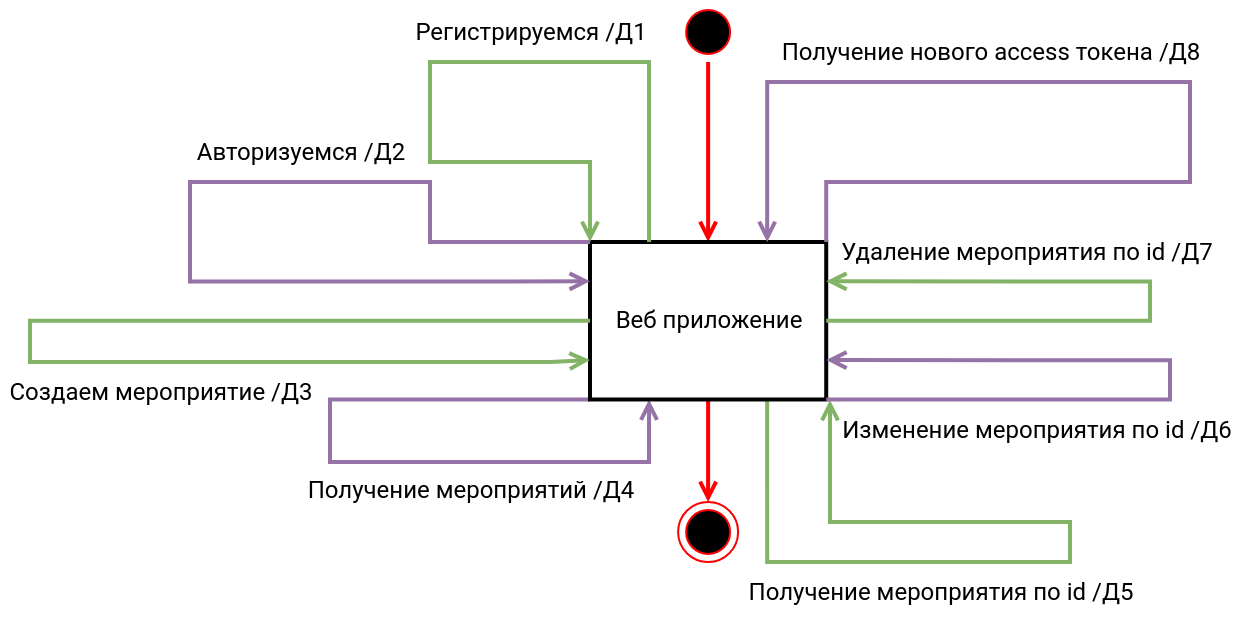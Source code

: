 <mxfile version="20.2.3" type="device"><diagram id="c2r9BJuHatsnrf8dj00t" name="Page-1"><mxGraphModel dx="1422" dy="865" grid="1" gridSize="10" guides="1" tooltips="1" connect="1" arrows="1" fold="1" page="1" pageScale="1" pageWidth="1169" pageHeight="827" math="0" shadow="0"><root><mxCell id="0"/><mxCell id="1" parent="0"/><mxCell id="0E2GxPd1sZoeYnq6ydBq-14" style="edgeStyle=orthogonalEdgeStyle;rounded=0;orthogonalLoop=1;jettySize=auto;html=1;exitX=0.5;exitY=1;exitDx=0;exitDy=0;entryX=0.5;entryY=0;entryDx=0;entryDy=0;endArrow=open;endFill=0;strokeColor=#FF0000;strokeWidth=2;fontFamily=Roboto;fontSource=https%3A%2F%2Ffonts.googleapis.com%2Fcss%3Ffamily%3DRoboto;" parent="1" source="0E2GxPd1sZoeYnq6ydBq-15" target="0E2GxPd1sZoeYnq6ydBq-18" edge="1"><mxGeometry relative="1" as="geometry"/></mxCell><mxCell id="0E2GxPd1sZoeYnq6ydBq-15" value="" style="ellipse;html=1;shape=startState;fillColor=#000000;strokeColor=#ff0000;fontFamily=Roboto;fontSource=https%3A%2F%2Ffonts.googleapis.com%2Fcss%3Ffamily%3DRoboto;" parent="1" vertex="1"><mxGeometry x="484.06" y="40" width="30" height="30" as="geometry"/></mxCell><mxCell id="0E2GxPd1sZoeYnq6ydBq-16" value="" style="ellipse;html=1;shape=endState;fillColor=#000000;strokeColor=#ff0000;fontFamily=Roboto;fontSource=https%3A%2F%2Ffonts.googleapis.com%2Fcss%3Ffamily%3DRoboto;" parent="1" vertex="1"><mxGeometry x="484.06" y="290" width="30" height="30" as="geometry"/></mxCell><mxCell id="0E2GxPd1sZoeYnq6ydBq-17" style="edgeStyle=orthogonalEdgeStyle;rounded=0;orthogonalLoop=1;jettySize=auto;html=1;exitX=0.5;exitY=1;exitDx=0;exitDy=0;entryX=0.5;entryY=0;entryDx=0;entryDy=0;strokeWidth=2;endArrow=open;endFill=0;strokeColor=#FF0000;fontFamily=Roboto;fontSource=https%3A%2F%2Ffonts.googleapis.com%2Fcss%3Ffamily%3DRoboto;" parent="1" source="0E2GxPd1sZoeYnq6ydBq-18" target="0E2GxPd1sZoeYnq6ydBq-16" edge="1"><mxGeometry relative="1" as="geometry"/></mxCell><mxCell id="0E2GxPd1sZoeYnq6ydBq-66" style="edgeStyle=orthogonalEdgeStyle;rounded=0;orthogonalLoop=1;jettySize=auto;html=1;exitX=0;exitY=1;exitDx=0;exitDy=0;endArrow=open;endFill=0;strokeColor=#9673a6;strokeWidth=2;entryX=0.25;entryY=1;entryDx=0;entryDy=0;fillColor=#e1d5e7;fontFamily=Roboto;fontSource=https%3A%2F%2Ffonts.googleapis.com%2Fcss%3Ffamily%3DRoboto;" parent="1" source="0E2GxPd1sZoeYnq6ydBq-18" target="0E2GxPd1sZoeYnq6ydBq-18" edge="1"><mxGeometry relative="1" as="geometry"><mxPoint x="480" y="239" as="targetPoint"/><Array as="points"><mxPoint x="310" y="239"/><mxPoint x="310" y="270"/><mxPoint x="470" y="270"/></Array></mxGeometry></mxCell><mxCell id="0E2GxPd1sZoeYnq6ydBq-67" style="edgeStyle=orthogonalEdgeStyle;rounded=0;orthogonalLoop=1;jettySize=auto;html=1;exitX=0.75;exitY=1;exitDx=0;exitDy=0;endArrow=open;endFill=0;strokeColor=#82b366;strokeWidth=2;fillColor=#d5e8d4;fontFamily=Roboto;fontSource=https%3A%2F%2Ffonts.googleapis.com%2Fcss%3Ffamily%3DRoboto;" parent="1" source="0E2GxPd1sZoeYnq6ydBq-18" edge="1"><mxGeometry relative="1" as="geometry"><mxPoint x="560" y="239" as="targetPoint"/><Array as="points"><mxPoint x="529" y="320"/><mxPoint x="680" y="320"/><mxPoint x="680" y="300"/><mxPoint x="560" y="300"/></Array></mxGeometry></mxCell><mxCell id="0E2GxPd1sZoeYnq6ydBq-18" value="Веб приложение" style="html=1;strokeWidth=2;fontFamily=Roboto;fontSource=https%3A%2F%2Ffonts.googleapis.com%2Fcss%3Ffamily%3DRoboto;" parent="1" vertex="1"><mxGeometry x="440" y="160" width="118.11" height="78.74" as="geometry"/></mxCell><mxCell id="0E2GxPd1sZoeYnq6ydBq-40" value="Регистрируемся /Д1" style="text;html=1;align=center;verticalAlign=middle;resizable=0;points=[];autosize=1;strokeColor=none;fillColor=none;fontFamily=Roboto;fontSource=https%3A%2F%2Ffonts.googleapis.com%2Fcss%3Ffamily%3DRoboto;" parent="1" vertex="1"><mxGeometry x="345" y="40" width="130" height="30" as="geometry"/></mxCell><mxCell id="0E2GxPd1sZoeYnq6ydBq-51" style="edgeStyle=orthogonalEdgeStyle;rounded=0;orthogonalLoop=1;jettySize=auto;html=1;exitX=0.25;exitY=0;exitDx=0;exitDy=0;entryX=0;entryY=0;entryDx=0;entryDy=0;endArrow=open;endFill=0;strokeColor=#82b366;strokeWidth=2;fillColor=#d5e8d4;fontFamily=Roboto;fontSource=https%3A%2F%2Ffonts.googleapis.com%2Fcss%3Ffamily%3DRoboto;" parent="1" source="0E2GxPd1sZoeYnq6ydBq-18" target="0E2GxPd1sZoeYnq6ydBq-18" edge="1"><mxGeometry relative="1" as="geometry"><Array as="points"><mxPoint x="470" y="70"/><mxPoint x="360" y="70"/><mxPoint x="360" y="120"/><mxPoint x="440" y="120"/></Array></mxGeometry></mxCell><mxCell id="0E2GxPd1sZoeYnq6ydBq-52" style="edgeStyle=orthogonalEdgeStyle;rounded=0;orthogonalLoop=1;jettySize=auto;html=1;exitX=0;exitY=0;exitDx=0;exitDy=0;entryX=0;entryY=0.25;entryDx=0;entryDy=0;endArrow=open;endFill=0;strokeColor=#9673a6;strokeWidth=2;fillColor=#e1d5e7;fontFamily=Roboto;fontSource=https%3A%2F%2Ffonts.googleapis.com%2Fcss%3Ffamily%3DRoboto;" parent="1" source="0E2GxPd1sZoeYnq6ydBq-18" target="0E2GxPd1sZoeYnq6ydBq-18" edge="1"><mxGeometry relative="1" as="geometry"><Array as="points"><mxPoint x="360" y="160"/><mxPoint x="360" y="130"/><mxPoint x="240" y="130"/><mxPoint x="240" y="180"/></Array></mxGeometry></mxCell><mxCell id="0E2GxPd1sZoeYnq6ydBq-53" value="Авторизуемся /Д2" style="text;html=1;align=center;verticalAlign=middle;resizable=0;points=[];autosize=1;strokeColor=none;fillColor=none;fontFamily=Roboto;fontSource=https%3A%2F%2Ffonts.googleapis.com%2Fcss%3Ffamily%3DRoboto;" parent="1" vertex="1"><mxGeometry x="235" y="100" width="120" height="30" as="geometry"/></mxCell><mxCell id="0E2GxPd1sZoeYnq6ydBq-54" style="edgeStyle=orthogonalEdgeStyle;rounded=0;orthogonalLoop=1;jettySize=auto;html=1;exitX=0;exitY=0.5;exitDx=0;exitDy=0;entryX=0;entryY=0.75;entryDx=0;entryDy=0;endArrow=open;endFill=0;strokeColor=#82b366;strokeWidth=2;fillColor=#d5e8d4;fontFamily=Roboto;fontSource=https%3A%2F%2Ffonts.googleapis.com%2Fcss%3Ffamily%3DRoboto;" parent="1" source="0E2GxPd1sZoeYnq6ydBq-18" target="0E2GxPd1sZoeYnq6ydBq-18" edge="1"><mxGeometry relative="1" as="geometry"><Array as="points"><mxPoint x="160" y="199"/><mxPoint x="160" y="220"/><mxPoint x="420" y="220"/></Array></mxGeometry></mxCell><mxCell id="0E2GxPd1sZoeYnq6ydBq-56" value="Создаем мероприятие /Д3" style="text;html=1;align=center;verticalAlign=middle;resizable=0;points=[];autosize=1;strokeColor=none;fillColor=none;fontFamily=Roboto;fontSource=https%3A%2F%2Ffonts.googleapis.com%2Fcss%3Ffamily%3DRoboto;" parent="1" vertex="1"><mxGeometry x="145" y="220" width="160" height="30" as="geometry"/></mxCell><mxCell id="0E2GxPd1sZoeYnq6ydBq-61" value="Получение мероприятий /Д4" style="text;html=1;align=center;verticalAlign=middle;resizable=0;points=[];autosize=1;strokeColor=none;fillColor=none;fontFamily=Roboto;fontSource=https%3A%2F%2Ffonts.googleapis.com%2Fcss%3Ffamily%3DRoboto;" parent="1" vertex="1"><mxGeometry x="295" y="268.74" width="170" height="30" as="geometry"/></mxCell><mxCell id="0E2GxPd1sZoeYnq6ydBq-63" value="Получение мероприятия по id /Д5" style="text;html=1;align=center;verticalAlign=middle;resizable=0;points=[];autosize=1;strokeColor=none;fillColor=none;fontFamily=Roboto;fontSource=https%3A%2F%2Ffonts.googleapis.com%2Fcss%3Ffamily%3DRoboto;" parent="1" vertex="1"><mxGeometry x="515" y="320" width="200" height="30" as="geometry"/></mxCell><mxCell id="0E2GxPd1sZoeYnq6ydBq-65" value="Изменение мероприятия по id /Д6" style="text;html=1;align=center;verticalAlign=middle;resizable=0;points=[];autosize=1;strokeColor=none;fillColor=none;fontFamily=Roboto;fontSource=https%3A%2F%2Ffonts.googleapis.com%2Fcss%3Ffamily%3DRoboto;" parent="1" vertex="1"><mxGeometry x="563.11" y="238.74" width="200" height="30" as="geometry"/></mxCell><mxCell id="0E2GxPd1sZoeYnq6ydBq-68" style="edgeStyle=orthogonalEdgeStyle;rounded=0;orthogonalLoop=1;jettySize=auto;html=1;exitX=1;exitY=1;exitDx=0;exitDy=0;entryX=1;entryY=0.75;entryDx=0;entryDy=0;endArrow=open;endFill=0;strokeColor=#9673a6;strokeWidth=2;fillColor=#e1d5e7;fontFamily=Roboto;fontSource=https%3A%2F%2Ffonts.googleapis.com%2Fcss%3Ffamily%3DRoboto;" parent="1" source="0E2GxPd1sZoeYnq6ydBq-18" target="0E2GxPd1sZoeYnq6ydBq-18" edge="1"><mxGeometry relative="1" as="geometry"><Array as="points"><mxPoint x="730" y="239"/><mxPoint x="730" y="219"/></Array></mxGeometry></mxCell><mxCell id="0E2GxPd1sZoeYnq6ydBq-69" style="edgeStyle=orthogonalEdgeStyle;rounded=0;orthogonalLoop=1;jettySize=auto;html=1;exitX=1;exitY=0.5;exitDx=0;exitDy=0;entryX=1;entryY=0.25;entryDx=0;entryDy=0;endArrow=open;endFill=0;strokeColor=#82b366;strokeWidth=2;fillColor=#d5e8d4;fontFamily=Roboto;fontSource=https%3A%2F%2Ffonts.googleapis.com%2Fcss%3Ffamily%3DRoboto;" parent="1" source="0E2GxPd1sZoeYnq6ydBq-18" target="0E2GxPd1sZoeYnq6ydBq-18" edge="1"><mxGeometry relative="1" as="geometry"><Array as="points"><mxPoint x="720" y="199"/><mxPoint x="720" y="180"/></Array></mxGeometry></mxCell><mxCell id="0E2GxPd1sZoeYnq6ydBq-70" value="Удаление мероприятия по id /Д7" style="text;html=1;align=center;verticalAlign=middle;resizable=0;points=[];autosize=1;strokeColor=none;fillColor=none;fontFamily=Roboto;fontSource=https%3A%2F%2Ffonts.googleapis.com%2Fcss%3Ffamily%3DRoboto;" parent="1" vertex="1"><mxGeometry x="563.11" y="150" width="190" height="30" as="geometry"/></mxCell><mxCell id="0E2GxPd1sZoeYnq6ydBq-71" style="edgeStyle=orthogonalEdgeStyle;rounded=0;orthogonalLoop=1;jettySize=auto;html=1;exitX=1;exitY=0;exitDx=0;exitDy=0;entryX=0.75;entryY=0;entryDx=0;entryDy=0;endArrow=open;endFill=0;strokeColor=#9673a6;strokeWidth=2;fillColor=#e1d5e7;fontFamily=Roboto;fontSource=https%3A%2F%2Ffonts.googleapis.com%2Fcss%3Ffamily%3DRoboto;" parent="1" source="0E2GxPd1sZoeYnq6ydBq-18" target="0E2GxPd1sZoeYnq6ydBq-18" edge="1"><mxGeometry relative="1" as="geometry"><Array as="points"><mxPoint x="558" y="130"/><mxPoint x="740" y="130"/><mxPoint x="740" y="80"/><mxPoint x="529" y="80"/></Array></mxGeometry></mxCell><mxCell id="0E2GxPd1sZoeYnq6ydBq-72" value="Получение нового access токена /Д8" style="text;html=1;align=center;verticalAlign=middle;resizable=0;points=[];autosize=1;strokeColor=none;fillColor=none;fontFamily=Roboto;fontSource=https%3A%2F%2Ffonts.googleapis.com%2Fcss%3Ffamily%3DRoboto;" parent="1" vertex="1"><mxGeometry x="530" y="50" width="220" height="30" as="geometry"/></mxCell></root></mxGraphModel></diagram></mxfile>